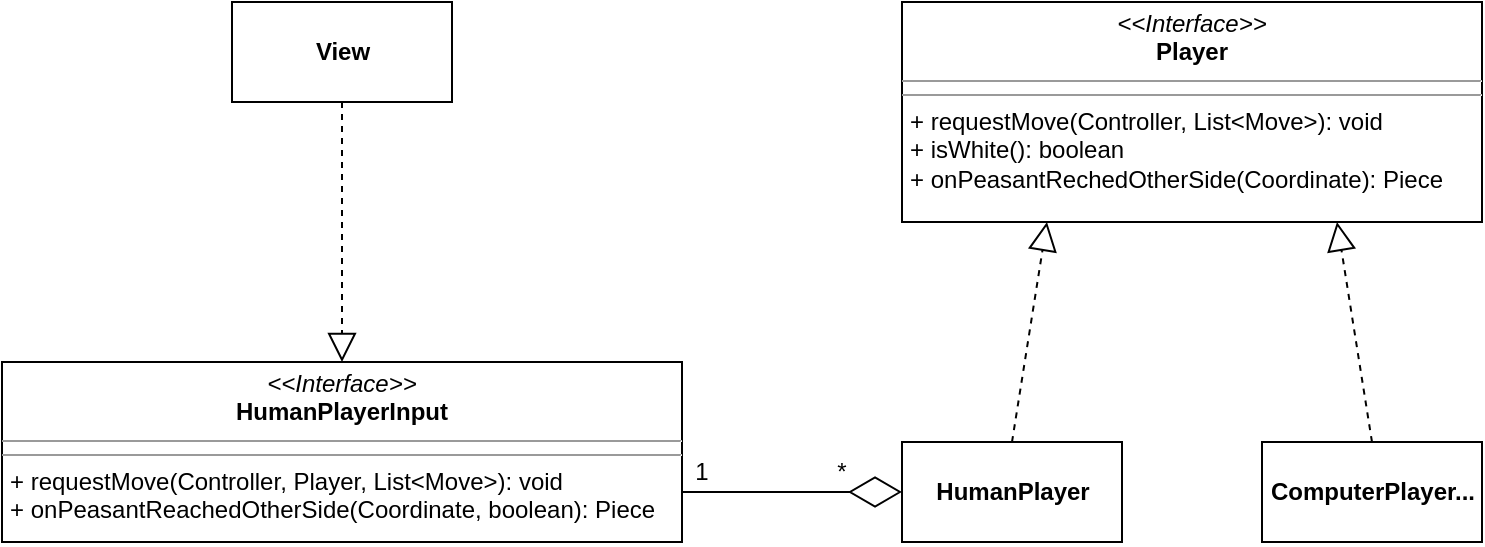 <mxfile version="10.8.9" type="device"><diagram id="S7A_fHbgGYBJ3_J3_pP0" name="Page-1"><mxGraphModel dx="660" dy="763" grid="1" gridSize="10" guides="1" tooltips="1" connect="1" arrows="1" fold="1" page="1" pageScale="1" pageWidth="827" pageHeight="1169" math="0" shadow="0"><root><mxCell id="0"/><mxCell id="1" parent="0"/><mxCell id="2e8aKaU6H4QODTsO_0dq-1" value="&lt;b&gt;View&lt;/b&gt;" style="html=1;" vertex="1" parent="1"><mxGeometry x="115" y="30" width="110" height="50" as="geometry"/></mxCell><mxCell id="2e8aKaU6H4QODTsO_0dq-2" value="&lt;p style=&quot;margin: 0px ; margin-top: 4px ; text-align: center&quot;&gt;&lt;i&gt;&amp;lt;&amp;lt;Interface&amp;gt;&amp;gt;&lt;/i&gt;&lt;br&gt;&lt;b&gt;Player&lt;/b&gt;&lt;/p&gt;&lt;hr size=&quot;1&quot;&gt;&lt;hr size=&quot;1&quot;&gt;&lt;p style=&quot;margin: 0px ; margin-left: 4px&quot;&gt;+ requestMove(Controller, List&amp;lt;Move&amp;gt;): void&lt;/p&gt;&lt;p style=&quot;margin: 0px ; margin-left: 4px&quot;&gt;+ isWhite(): boolean&lt;/p&gt;&lt;p style=&quot;margin: 0px ; margin-left: 4px&quot;&gt;+ onPeasantRechedOtherSide(Coordinate): Piece&lt;br&gt;&lt;/p&gt;" style="verticalAlign=top;align=left;overflow=fill;fontSize=12;fontFamily=Helvetica;html=1;" vertex="1" parent="1"><mxGeometry x="450" y="30" width="290" height="110" as="geometry"/></mxCell><mxCell id="2e8aKaU6H4QODTsO_0dq-3" value="&lt;p style=&quot;margin: 0px ; margin-top: 4px ; text-align: center&quot;&gt;&lt;i&gt;&amp;lt;&amp;lt;Interface&amp;gt;&amp;gt;&lt;/i&gt;&lt;br&gt;&lt;b&gt;HumanPlayerInput&lt;/b&gt;&lt;/p&gt;&lt;hr size=&quot;1&quot;&gt;&lt;hr size=&quot;1&quot;&gt;&lt;p style=&quot;margin: 0px ; margin-left: 4px&quot;&gt;+ requestMove(Controller, Player, List&amp;lt;Move&amp;gt;): void&lt;/p&gt;&lt;p style=&quot;margin: 0px ; margin-left: 4px&quot;&gt;+ onPeasantReachedOtherSide(Coordinate, boolean): Piece&lt;br&gt;&lt;/p&gt;" style="verticalAlign=top;align=left;overflow=fill;fontSize=12;fontFamily=Helvetica;html=1;" vertex="1" parent="1"><mxGeometry y="210" width="340" height="90" as="geometry"/></mxCell><mxCell id="2e8aKaU6H4QODTsO_0dq-4" value="&lt;div&gt;&lt;b&gt;HumanPlayer&lt;/b&gt;&lt;/div&gt;" style="html=1;" vertex="1" parent="1"><mxGeometry x="450" y="250" width="110" height="50" as="geometry"/></mxCell><mxCell id="2e8aKaU6H4QODTsO_0dq-5" value="&lt;b&gt;ComputerPlayer...&lt;/b&gt;" style="html=1;" vertex="1" parent="1"><mxGeometry x="630" y="250" width="110" height="50" as="geometry"/></mxCell><mxCell id="2e8aKaU6H4QODTsO_0dq-6" value="" style="endArrow=block;dashed=1;endFill=0;endSize=12;html=1;entryX=0.75;entryY=1;entryDx=0;entryDy=0;exitX=0.5;exitY=0;exitDx=0;exitDy=0;" edge="1" parent="1" source="2e8aKaU6H4QODTsO_0dq-5" target="2e8aKaU6H4QODTsO_0dq-2"><mxGeometry width="160" relative="1" as="geometry"><mxPoint x="330" y="720" as="sourcePoint"/><mxPoint x="490" y="720" as="targetPoint"/></mxGeometry></mxCell><mxCell id="2e8aKaU6H4QODTsO_0dq-7" value="" style="endArrow=block;dashed=1;endFill=0;endSize=12;html=1;entryX=0.25;entryY=1;entryDx=0;entryDy=0;exitX=0.5;exitY=0;exitDx=0;exitDy=0;" edge="1" parent="1" source="2e8aKaU6H4QODTsO_0dq-4" target="2e8aKaU6H4QODTsO_0dq-2"><mxGeometry width="160" relative="1" as="geometry"><mxPoint x="320" y="760" as="sourcePoint"/><mxPoint x="480" y="760" as="targetPoint"/></mxGeometry></mxCell><mxCell id="2e8aKaU6H4QODTsO_0dq-8" value="" style="endArrow=block;dashed=1;endFill=0;endSize=12;html=1;exitX=0.5;exitY=1;exitDx=0;exitDy=0;entryX=0.5;entryY=0;entryDx=0;entryDy=0;" edge="1" parent="1" source="2e8aKaU6H4QODTsO_0dq-1" target="2e8aKaU6H4QODTsO_0dq-3"><mxGeometry width="160" relative="1" as="geometry"><mxPoint x="5" y="290" as="sourcePoint"/><mxPoint x="160" y="320" as="targetPoint"/></mxGeometry></mxCell><mxCell id="2e8aKaU6H4QODTsO_0dq-9" value="" style="endArrow=diamondThin;endFill=0;endSize=24;html=1;entryX=0;entryY=0.5;entryDx=0;entryDy=0;" edge="1" parent="1" target="2e8aKaU6H4QODTsO_0dq-4"><mxGeometry width="160" relative="1" as="geometry"><mxPoint x="340" y="275" as="sourcePoint"/><mxPoint x="170" y="320" as="targetPoint"/></mxGeometry></mxCell><mxCell id="2e8aKaU6H4QODTsO_0dq-10" value="1" style="text;html=1;strokeColor=none;fillColor=none;align=center;verticalAlign=middle;whiteSpace=wrap;rounded=0;" vertex="1" parent="1"><mxGeometry x="330" y="255" width="40" height="20" as="geometry"/></mxCell><mxCell id="2e8aKaU6H4QODTsO_0dq-11" value="*" style="text;html=1;strokeColor=none;fillColor=none;align=center;verticalAlign=middle;whiteSpace=wrap;rounded=0;" vertex="1" parent="1"><mxGeometry x="400" y="255" width="40" height="20" as="geometry"/></mxCell></root></mxGraphModel></diagram></mxfile>